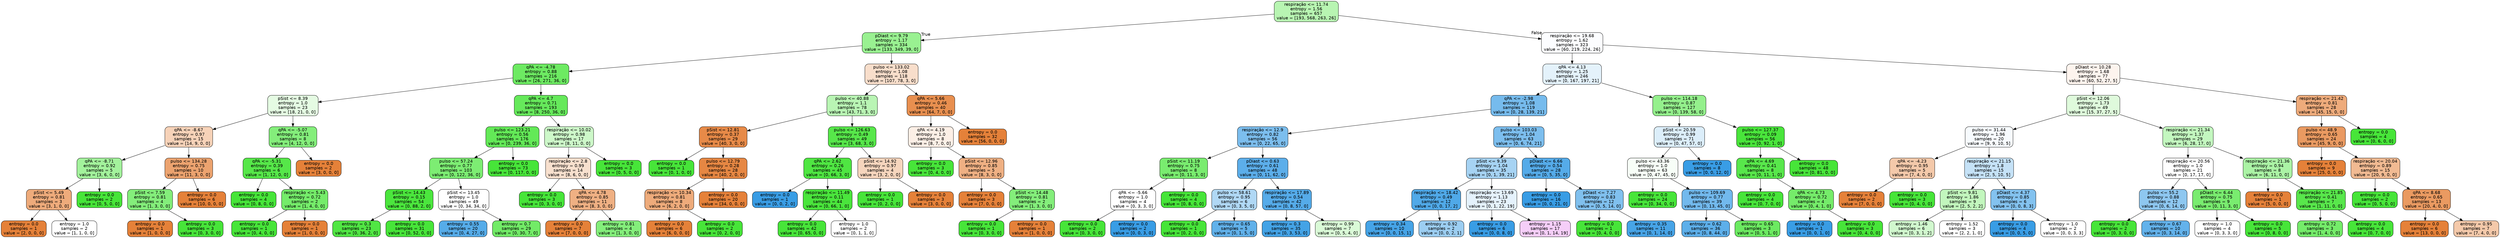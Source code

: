 digraph Tree {
node [shape=box, style="filled, rounded", color="black", fontname="helvetica"] ;
edge [fontname="helvetica"] ;
0 [label="respiração <= 11.74\nentropy = 1.56\nsamples = 657\nvalue = [193, 568, 263, 26]", fillcolor="#b8f5b2"] ;
1 [label="pDiast <= 9.79\nentropy = 1.17\nsamples = 334\nvalue = [133, 349, 39, 0]", fillcolor="#99f191"] ;
0 -> 1 [labeldistance=2.5, labelangle=45, headlabel="True"] ;
2 [label="qPA <= -4.78\nentropy = 0.88\nsamples = 216\nvalue = [26, 271, 36, 0]", fillcolor="#6dea62"] ;
1 -> 2 ;
3 [label="pSist <= 8.39\nentropy = 1.0\nsamples = 23\nvalue = [18, 21, 0, 0]", fillcolor="#e5fbe3"] ;
2 -> 3 ;
4 [label="qPA <= -8.67\nentropy = 0.97\nsamples = 15\nvalue = [14, 9, 0, 0]", fillcolor="#f6d2b8"] ;
3 -> 4 ;
5 [label="qPA <= -8.71\nentropy = 0.92\nsamples = 5\nvalue = [3, 6, 0, 0]", fillcolor="#a3f29c"] ;
4 -> 5 ;
6 [label="pSist <= 5.49\nentropy = 0.81\nsamples = 3\nvalue = [3, 1, 0, 0]", fillcolor="#eeab7b"] ;
5 -> 6 ;
7 [label="entropy = 0.0\nsamples = 1\nvalue = [2, 0, 0, 0]", fillcolor="#e58139"] ;
6 -> 7 ;
8 [label="entropy = 1.0\nsamples = 2\nvalue = [1, 1, 0, 0]", fillcolor="#ffffff"] ;
6 -> 8 ;
9 [label="entropy = 0.0\nsamples = 2\nvalue = [0, 5, 0, 0]", fillcolor="#47e539"] ;
5 -> 9 ;
10 [label="pulso <= 134.28\nentropy = 0.75\nsamples = 10\nvalue = [11, 3, 0, 0]", fillcolor="#eca36f"] ;
4 -> 10 ;
11 [label="pSist <= 7.59\nentropy = 0.81\nsamples = 4\nvalue = [1, 3, 0, 0]", fillcolor="#84ee7b"] ;
10 -> 11 ;
12 [label="entropy = 0.0\nsamples = 1\nvalue = [1, 0, 0, 0]", fillcolor="#e58139"] ;
11 -> 12 ;
13 [label="entropy = 0.0\nsamples = 3\nvalue = [0, 3, 0, 0]", fillcolor="#47e539"] ;
11 -> 13 ;
14 [label="entropy = 0.0\nsamples = 6\nvalue = [10, 0, 0, 0]", fillcolor="#e58139"] ;
10 -> 14 ;
15 [label="qPA <= -5.07\nentropy = 0.81\nsamples = 8\nvalue = [4, 12, 0, 0]", fillcolor="#84ee7b"] ;
3 -> 15 ;
16 [label="qPA <= -5.31\nentropy = 0.39\nsamples = 6\nvalue = [1, 12, 0, 0]", fillcolor="#56e749"] ;
15 -> 16 ;
17 [label="entropy = 0.0\nsamples = 4\nvalue = [0, 8, 0, 0]", fillcolor="#47e539"] ;
16 -> 17 ;
18 [label="respiração <= 5.43\nentropy = 0.72\nsamples = 2\nvalue = [1, 4, 0, 0]", fillcolor="#75ec6a"] ;
16 -> 18 ;
19 [label="entropy = 0.0\nsamples = 1\nvalue = [0, 4, 0, 0]", fillcolor="#47e539"] ;
18 -> 19 ;
20 [label="entropy = 0.0\nsamples = 1\nvalue = [1, 0, 0, 0]", fillcolor="#e58139"] ;
18 -> 20 ;
21 [label="entropy = 0.0\nsamples = 2\nvalue = [3, 0, 0, 0]", fillcolor="#e58139"] ;
15 -> 21 ;
22 [label="qPA <= 4.7\nentropy = 0.71\nsamples = 193\nvalue = [8, 250, 36, 0]", fillcolor="#66e95b"] ;
2 -> 22 ;
23 [label="pulso <= 123.21\nentropy = 0.56\nsamples = 176\nvalue = [0, 239, 36, 0]", fillcolor="#63e957"] ;
22 -> 23 ;
24 [label="pulso <= 57.24\nentropy = 0.77\nsamples = 103\nvalue = [0, 122, 36, 0]", fillcolor="#7ded73"] ;
23 -> 24 ;
25 [label="pSist <= 14.43\nentropy = 0.15\nsamples = 54\nvalue = [0, 88, 2, 0]", fillcolor="#4be63d"] ;
24 -> 25 ;
26 [label="entropy = 0.3\nsamples = 23\nvalue = [0, 36, 2, 0]", fillcolor="#51e644"] ;
25 -> 26 ;
27 [label="entropy = 0.0\nsamples = 31\nvalue = [0, 52, 0, 0]", fillcolor="#47e539"] ;
25 -> 27 ;
28 [label="pSist <= 13.45\nentropy = 1.0\nsamples = 49\nvalue = [0, 34, 34, 0]", fillcolor="#ffffff"] ;
24 -> 28 ;
29 [label="entropy = 0.55\nsamples = 20\nvalue = [0, 4, 27, 0]", fillcolor="#56ace9"] ;
28 -> 29 ;
30 [label="entropy = 0.7\nsamples = 29\nvalue = [0, 30, 7, 0]", fillcolor="#72eb67"] ;
28 -> 30 ;
31 [label="entropy = 0.0\nsamples = 73\nvalue = [0, 117, 0, 0]", fillcolor="#47e539"] ;
23 -> 31 ;
32 [label="respiração <= 10.02\nentropy = 0.98\nsamples = 17\nvalue = [8, 11, 0, 0]", fillcolor="#cdf8c9"] ;
22 -> 32 ;
33 [label="respiração <= 2.8\nentropy = 0.99\nsamples = 14\nvalue = [8, 6, 0, 0]", fillcolor="#f8e0ce"] ;
32 -> 33 ;
34 [label="entropy = 0.0\nsamples = 3\nvalue = [0, 3, 0, 0]", fillcolor="#47e539"] ;
33 -> 34 ;
35 [label="qPA <= 4.78\nentropy = 0.85\nsamples = 11\nvalue = [8, 3, 0, 0]", fillcolor="#efb083"] ;
33 -> 35 ;
36 [label="entropy = 0.0\nsamples = 7\nvalue = [7, 0, 0, 0]", fillcolor="#e58139"] ;
35 -> 36 ;
37 [label="entropy = 0.81\nsamples = 4\nvalue = [1, 3, 0, 0]", fillcolor="#84ee7b"] ;
35 -> 37 ;
38 [label="entropy = 0.0\nsamples = 3\nvalue = [0, 5, 0, 0]", fillcolor="#47e539"] ;
32 -> 38 ;
39 [label="pulso <= 133.02\nentropy = 1.08\nsamples = 118\nvalue = [107, 78, 3, 0]", fillcolor="#f8decb"] ;
1 -> 39 ;
40 [label="pulso <= 40.88\nentropy = 1.1\nsamples = 78\nvalue = [43, 71, 3, 0]", fillcolor="#b9f5b4"] ;
39 -> 40 ;
41 [label="pSist <= 12.81\nentropy = 0.37\nsamples = 29\nvalue = [40, 3, 0, 0]", fillcolor="#e78a48"] ;
40 -> 41 ;
42 [label="entropy = 0.0\nsamples = 1\nvalue = [0, 1, 0, 0]", fillcolor="#47e539"] ;
41 -> 42 ;
43 [label="pulso <= 12.79\nentropy = 0.28\nsamples = 28\nvalue = [40, 2, 0, 0]", fillcolor="#e68743"] ;
41 -> 43 ;
44 [label="respiração <= 10.34\nentropy = 0.81\nsamples = 8\nvalue = [6, 2, 0, 0]", fillcolor="#eeab7b"] ;
43 -> 44 ;
45 [label="entropy = 0.0\nsamples = 6\nvalue = [6, 0, 0, 0]", fillcolor="#e58139"] ;
44 -> 45 ;
46 [label="entropy = 0.0\nsamples = 2\nvalue = [0, 2, 0, 0]", fillcolor="#47e539"] ;
44 -> 46 ;
47 [label="entropy = 0.0\nsamples = 20\nvalue = [34, 0, 0, 0]", fillcolor="#e58139"] ;
43 -> 47 ;
48 [label="pulso <= 126.63\nentropy = 0.49\nsamples = 49\nvalue = [3, 68, 3, 0]", fillcolor="#57e74a"] ;
40 -> 48 ;
49 [label="qPA <= 2.62\nentropy = 0.26\nsamples = 45\nvalue = [0, 66, 3, 0]", fillcolor="#4fe642"] ;
48 -> 49 ;
50 [label="entropy = 0.0\nsamples = 1\nvalue = [0, 0, 2, 0]", fillcolor="#399de5"] ;
49 -> 50 ;
51 [label="respiração <= 11.49\nentropy = 0.11\nsamples = 44\nvalue = [0, 66, 1, 0]", fillcolor="#4ae53c"] ;
49 -> 51 ;
52 [label="entropy = 0.0\nsamples = 42\nvalue = [0, 65, 0, 0]", fillcolor="#47e539"] ;
51 -> 52 ;
53 [label="entropy = 1.0\nsamples = 2\nvalue = [0, 1, 1, 0]", fillcolor="#ffffff"] ;
51 -> 53 ;
54 [label="pSist <= 14.92\nentropy = 0.97\nsamples = 4\nvalue = [3, 2, 0, 0]", fillcolor="#f6d5bd"] ;
48 -> 54 ;
55 [label="entropy = 0.0\nsamples = 1\nvalue = [0, 2, 0, 0]", fillcolor="#47e539"] ;
54 -> 55 ;
56 [label="entropy = 0.0\nsamples = 3\nvalue = [3, 0, 0, 0]", fillcolor="#e58139"] ;
54 -> 56 ;
57 [label="qPA <= 5.66\nentropy = 0.46\nsamples = 40\nvalue = [64, 7, 0, 0]", fillcolor="#e88f4f"] ;
39 -> 57 ;
58 [label="qPA <= 4.19\nentropy = 1.0\nsamples = 8\nvalue = [8, 7, 0, 0]", fillcolor="#fcefe6"] ;
57 -> 58 ;
59 [label="entropy = 0.0\nsamples = 3\nvalue = [0, 4, 0, 0]", fillcolor="#47e539"] ;
58 -> 59 ;
60 [label="pSist <= 12.96\nentropy = 0.85\nsamples = 5\nvalue = [8, 3, 0, 0]", fillcolor="#efb083"] ;
58 -> 60 ;
61 [label="entropy = 0.0\nsamples = 3\nvalue = [7, 0, 0, 0]", fillcolor="#e58139"] ;
60 -> 61 ;
62 [label="pSist <= 14.48\nentropy = 0.81\nsamples = 2\nvalue = [1, 3, 0, 0]", fillcolor="#84ee7b"] ;
60 -> 62 ;
63 [label="entropy = 0.0\nsamples = 1\nvalue = [0, 3, 0, 0]", fillcolor="#47e539"] ;
62 -> 63 ;
64 [label="entropy = 0.0\nsamples = 1\nvalue = [1, 0, 0, 0]", fillcolor="#e58139"] ;
62 -> 64 ;
65 [label="entropy = 0.0\nsamples = 32\nvalue = [56, 0, 0, 0]", fillcolor="#e58139"] ;
57 -> 65 ;
66 [label="respiração <= 19.68\nentropy = 1.62\nsamples = 323\nvalue = [60, 219, 224, 26]", fillcolor="#fcfdff"] ;
0 -> 66 [labeldistance=2.5, labelangle=-45, headlabel="False"] ;
67 [label="qPA <= 4.13\nentropy = 1.25\nsamples = 246\nvalue = [0, 167, 197, 21]", fillcolor="#e4f2fb"] ;
66 -> 67 ;
68 [label="qPA <= -2.98\nentropy = 1.08\nsamples = 119\nvalue = [0, 28, 139, 21]", fillcolor="#76bbed"] ;
67 -> 68 ;
69 [label="respiração <= 12.9\nentropy = 0.82\nsamples = 56\nvalue = [0, 22, 65, 0]", fillcolor="#7cbeee"] ;
68 -> 69 ;
70 [label="pSist <= 11.19\nentropy = 0.75\nsamples = 8\nvalue = [0, 11, 3, 0]", fillcolor="#79ec6f"] ;
69 -> 70 ;
71 [label="qPA <= -5.66\nentropy = 1.0\nsamples = 4\nvalue = [0, 3, 3, 0]", fillcolor="#ffffff"] ;
70 -> 71 ;
72 [label="entropy = 0.0\nsamples = 2\nvalue = [0, 3, 0, 0]", fillcolor="#47e539"] ;
71 -> 72 ;
73 [label="entropy = 0.0\nsamples = 2\nvalue = [0, 0, 3, 0]", fillcolor="#399de5"] ;
71 -> 73 ;
74 [label="entropy = 0.0\nsamples = 4\nvalue = [0, 8, 0, 0]", fillcolor="#47e539"] ;
70 -> 74 ;
75 [label="pDiast <= 0.63\nentropy = 0.61\nsamples = 48\nvalue = [0, 11, 62, 0]", fillcolor="#5caeea"] ;
69 -> 75 ;
76 [label="pulso <= 58.61\nentropy = 0.95\nsamples = 6\nvalue = [0, 3, 5, 0]", fillcolor="#b0d8f5"] ;
75 -> 76 ;
77 [label="entropy = 0.0\nsamples = 1\nvalue = [0, 2, 0, 0]", fillcolor="#47e539"] ;
76 -> 77 ;
78 [label="entropy = 0.65\nsamples = 5\nvalue = [0, 1, 5, 0]", fillcolor="#61b1ea"] ;
76 -> 78 ;
79 [label="respiração <= 17.89\nentropy = 0.54\nsamples = 42\nvalue = [0, 8, 57, 0]", fillcolor="#55abe9"] ;
75 -> 79 ;
80 [label="entropy = 0.3\nsamples = 35\nvalue = [0, 3, 53, 0]", fillcolor="#44a3e6"] ;
79 -> 80 ;
81 [label="entropy = 0.99\nsamples = 7\nvalue = [0, 5, 4, 0]", fillcolor="#dafad7"] ;
79 -> 81 ;
82 [label="pulso <= 103.03\nentropy = 1.04\nsamples = 63\nvalue = [0, 6, 74, 21]", fillcolor="#7cbeee"] ;
68 -> 82 ;
83 [label="pSist <= 9.39\nentropy = 1.04\nsamples = 35\nvalue = [0, 1, 39, 21]", fillcolor="#a6d3f3"] ;
82 -> 83 ;
84 [label="respiração <= 18.42\nentropy = 0.49\nsamples = 12\nvalue = [0, 0, 17, 2]", fillcolor="#50a9e8"] ;
83 -> 84 ;
85 [label="entropy = 0.34\nsamples = 10\nvalue = [0, 0, 15, 1]", fillcolor="#46a4e7"] ;
84 -> 85 ;
86 [label="entropy = 0.92\nsamples = 2\nvalue = [0, 0, 2, 1]", fillcolor="#9ccef2"] ;
84 -> 86 ;
87 [label="respiração <= 13.69\nentropy = 1.13\nsamples = 23\nvalue = [0, 1, 22, 19]", fillcolor="#e5f2fc"] ;
83 -> 87 ;
88 [label="entropy = 0.0\nsamples = 6\nvalue = [0, 0, 8, 0]", fillcolor="#399de5"] ;
87 -> 88 ;
89 [label="entropy = 1.15\nsamples = 17\nvalue = [0, 1, 14, 19]", fillcolor="#f5cef8"] ;
87 -> 89 ;
90 [label="pDiast <= 6.66\nentropy = 0.54\nsamples = 28\nvalue = [0, 5, 35, 0]", fillcolor="#55abe9"] ;
82 -> 90 ;
91 [label="entropy = 0.0\nsamples = 16\nvalue = [0, 0, 21, 0]", fillcolor="#399de5"] ;
90 -> 91 ;
92 [label="pDiast <= 7.27\nentropy = 0.83\nsamples = 12\nvalue = [0, 5, 14, 0]", fillcolor="#80c0ee"] ;
90 -> 92 ;
93 [label="entropy = 0.0\nsamples = 1\nvalue = [0, 4, 0, 0]", fillcolor="#47e539"] ;
92 -> 93 ;
94 [label="entropy = 0.35\nsamples = 11\nvalue = [0, 1, 14, 0]", fillcolor="#47a4e7"] ;
92 -> 94 ;
95 [label="pulso <= 114.18\nentropy = 0.87\nsamples = 127\nvalue = [0, 139, 58, 0]", fillcolor="#94f08c"] ;
67 -> 95 ;
96 [label="pSist <= 20.59\nentropy = 0.99\nsamples = 71\nvalue = [0, 47, 57, 0]", fillcolor="#dceefa"] ;
95 -> 96 ;
97 [label="pulso <= 43.36\nentropy = 1.0\nsamples = 63\nvalue = [0, 47, 45, 0]", fillcolor="#f7fef7"] ;
96 -> 97 ;
98 [label="entropy = 0.0\nsamples = 24\nvalue = [0, 34, 0, 0]", fillcolor="#47e539"] ;
97 -> 98 ;
99 [label="pulso <= 109.69\nentropy = 0.77\nsamples = 39\nvalue = [0, 13, 45, 0]", fillcolor="#72b9ed"] ;
97 -> 99 ;
100 [label="entropy = 0.62\nsamples = 36\nvalue = [0, 8, 44, 0]", fillcolor="#5dafea"] ;
99 -> 100 ;
101 [label="entropy = 0.65\nsamples = 3\nvalue = [0, 5, 1, 0]", fillcolor="#6cea61"] ;
99 -> 101 ;
102 [label="entropy = 0.0\nsamples = 8\nvalue = [0, 0, 12, 0]", fillcolor="#399de5"] ;
96 -> 102 ;
103 [label="pulso <= 127.37\nentropy = 0.09\nsamples = 56\nvalue = [0, 92, 1, 0]", fillcolor="#49e53b"] ;
95 -> 103 ;
104 [label="qPA <= 4.69\nentropy = 0.41\nsamples = 8\nvalue = [0, 11, 1, 0]", fillcolor="#58e74b"] ;
103 -> 104 ;
105 [label="entropy = 0.0\nsamples = 4\nvalue = [0, 7, 0, 0]", fillcolor="#47e539"] ;
104 -> 105 ;
106 [label="qPA <= 4.73\nentropy = 0.72\nsamples = 4\nvalue = [0, 4, 1, 0]", fillcolor="#75ec6a"] ;
104 -> 106 ;
107 [label="entropy = 0.0\nsamples = 1\nvalue = [0, 0, 1, 0]", fillcolor="#399de5"] ;
106 -> 107 ;
108 [label="entropy = 0.0\nsamples = 3\nvalue = [0, 4, 0, 0]", fillcolor="#47e539"] ;
106 -> 108 ;
109 [label="entropy = 0.0\nsamples = 48\nvalue = [0, 81, 0, 0]", fillcolor="#47e539"] ;
103 -> 109 ;
110 [label="pDiast <= 10.28\nentropy = 1.68\nsamples = 77\nvalue = [60, 52, 27, 5]", fillcolor="#fdf4ee"] ;
66 -> 110 ;
111 [label="pSist <= 12.06\nentropy = 1.73\nsamples = 49\nvalue = [15, 37, 27, 5]", fillcolor="#dffadc"] ;
110 -> 111 ;
112 [label="pulso <= 31.44\nentropy = 1.96\nsamples = 20\nvalue = [9, 9, 10, 5]", fillcolor="#f7fbfe"] ;
111 -> 112 ;
113 [label="qPA <= -4.23\nentropy = 0.95\nsamples = 5\nvalue = [7, 4, 0, 0]", fillcolor="#f4c9aa"] ;
112 -> 113 ;
114 [label="entropy = 0.0\nsamples = 2\nvalue = [7, 0, 0, 0]", fillcolor="#e58139"] ;
113 -> 114 ;
115 [label="entropy = 0.0\nsamples = 3\nvalue = [0, 4, 0, 0]", fillcolor="#47e539"] ;
113 -> 115 ;
116 [label="respiração <= 21.15\nentropy = 1.8\nsamples = 15\nvalue = [2, 5, 10, 5]", fillcolor="#c5e2f7"] ;
112 -> 116 ;
117 [label="pSist <= 9.81\nentropy = 1.86\nsamples = 9\nvalue = [2, 5, 2, 2]", fillcolor="#c2f6bd"] ;
116 -> 117 ;
118 [label="entropy = 1.46\nsamples = 6\nvalue = [0, 3, 1, 2]", fillcolor="#d1f8ce"] ;
117 -> 118 ;
119 [label="entropy = 1.52\nsamples = 3\nvalue = [2, 2, 1, 0]", fillcolor="#ffffff"] ;
117 -> 119 ;
120 [label="pDiast <= 4.37\nentropy = 0.85\nsamples = 6\nvalue = [0, 0, 8, 3]", fillcolor="#83c2ef"] ;
116 -> 120 ;
121 [label="entropy = 0.0\nsamples = 4\nvalue = [0, 0, 5, 0]", fillcolor="#399de5"] ;
120 -> 121 ;
122 [label="entropy = 1.0\nsamples = 2\nvalue = [0, 0, 3, 3]", fillcolor="#ffffff"] ;
120 -> 122 ;
123 [label="respiração <= 21.34\nentropy = 1.37\nsamples = 29\nvalue = [6, 28, 17, 0]", fillcolor="#c3f7bf"] ;
111 -> 123 ;
124 [label="respiração <= 20.56\nentropy = 1.0\nsamples = 21\nvalue = [0, 17, 17, 0]", fillcolor="#ffffff"] ;
123 -> 124 ;
125 [label="pulso <= 55.2\nentropy = 0.88\nsamples = 12\nvalue = [0, 6, 14, 0]", fillcolor="#8ec7f0"] ;
124 -> 125 ;
126 [label="entropy = 0.0\nsamples = 2\nvalue = [0, 3, 0, 0]", fillcolor="#47e539"] ;
125 -> 126 ;
127 [label="entropy = 0.67\nsamples = 10\nvalue = [0, 3, 14, 0]", fillcolor="#63b2eb"] ;
125 -> 127 ;
128 [label="pDiast <= 6.44\nentropy = 0.75\nsamples = 9\nvalue = [0, 11, 3, 0]", fillcolor="#79ec6f"] ;
124 -> 128 ;
129 [label="entropy = 1.0\nsamples = 4\nvalue = [0, 3, 3, 0]", fillcolor="#ffffff"] ;
128 -> 129 ;
130 [label="entropy = 0.0\nsamples = 5\nvalue = [0, 8, 0, 0]", fillcolor="#47e539"] ;
128 -> 130 ;
131 [label="respiração <= 21.36\nentropy = 0.94\nsamples = 8\nvalue = [6, 11, 0, 0]", fillcolor="#abf3a5"] ;
123 -> 131 ;
132 [label="entropy = 0.0\nsamples = 1\nvalue = [5, 0, 0, 0]", fillcolor="#e58139"] ;
131 -> 132 ;
133 [label="respiração <= 21.85\nentropy = 0.41\nsamples = 7\nvalue = [1, 11, 0, 0]", fillcolor="#58e74b"] ;
131 -> 133 ;
134 [label="entropy = 0.72\nsamples = 3\nvalue = [1, 4, 0, 0]", fillcolor="#75ec6a"] ;
133 -> 134 ;
135 [label="entropy = 0.0\nsamples = 4\nvalue = [0, 7, 0, 0]", fillcolor="#47e539"] ;
133 -> 135 ;
136 [label="respiração <= 21.42\nentropy = 0.81\nsamples = 28\nvalue = [45, 15, 0, 0]", fillcolor="#eeab7b"] ;
110 -> 136 ;
137 [label="pulso <= 48.9\nentropy = 0.65\nsamples = 24\nvalue = [45, 9, 0, 0]", fillcolor="#ea9a61"] ;
136 -> 137 ;
138 [label="entropy = 0.0\nsamples = 9\nvalue = [25, 0, 0, 0]", fillcolor="#e58139"] ;
137 -> 138 ;
139 [label="respiração <= 20.04\nentropy = 0.89\nsamples = 15\nvalue = [20, 9, 0, 0]", fillcolor="#f1ba92"] ;
137 -> 139 ;
140 [label="entropy = 0.0\nsamples = 2\nvalue = [0, 5, 0, 0]", fillcolor="#47e539"] ;
139 -> 140 ;
141 [label="qPA <= 8.68\nentropy = 0.65\nsamples = 13\nvalue = [20, 4, 0, 0]", fillcolor="#ea9a61"] ;
139 -> 141 ;
142 [label="entropy = 0.0\nsamples = 6\nvalue = [13, 0, 0, 0]", fillcolor="#e58139"] ;
141 -> 142 ;
143 [label="entropy = 0.95\nsamples = 7\nvalue = [7, 4, 0, 0]", fillcolor="#f4c9aa"] ;
141 -> 143 ;
144 [label="entropy = 0.0\nsamples = 4\nvalue = [0, 6, 0, 0]", fillcolor="#47e539"] ;
136 -> 144 ;
}